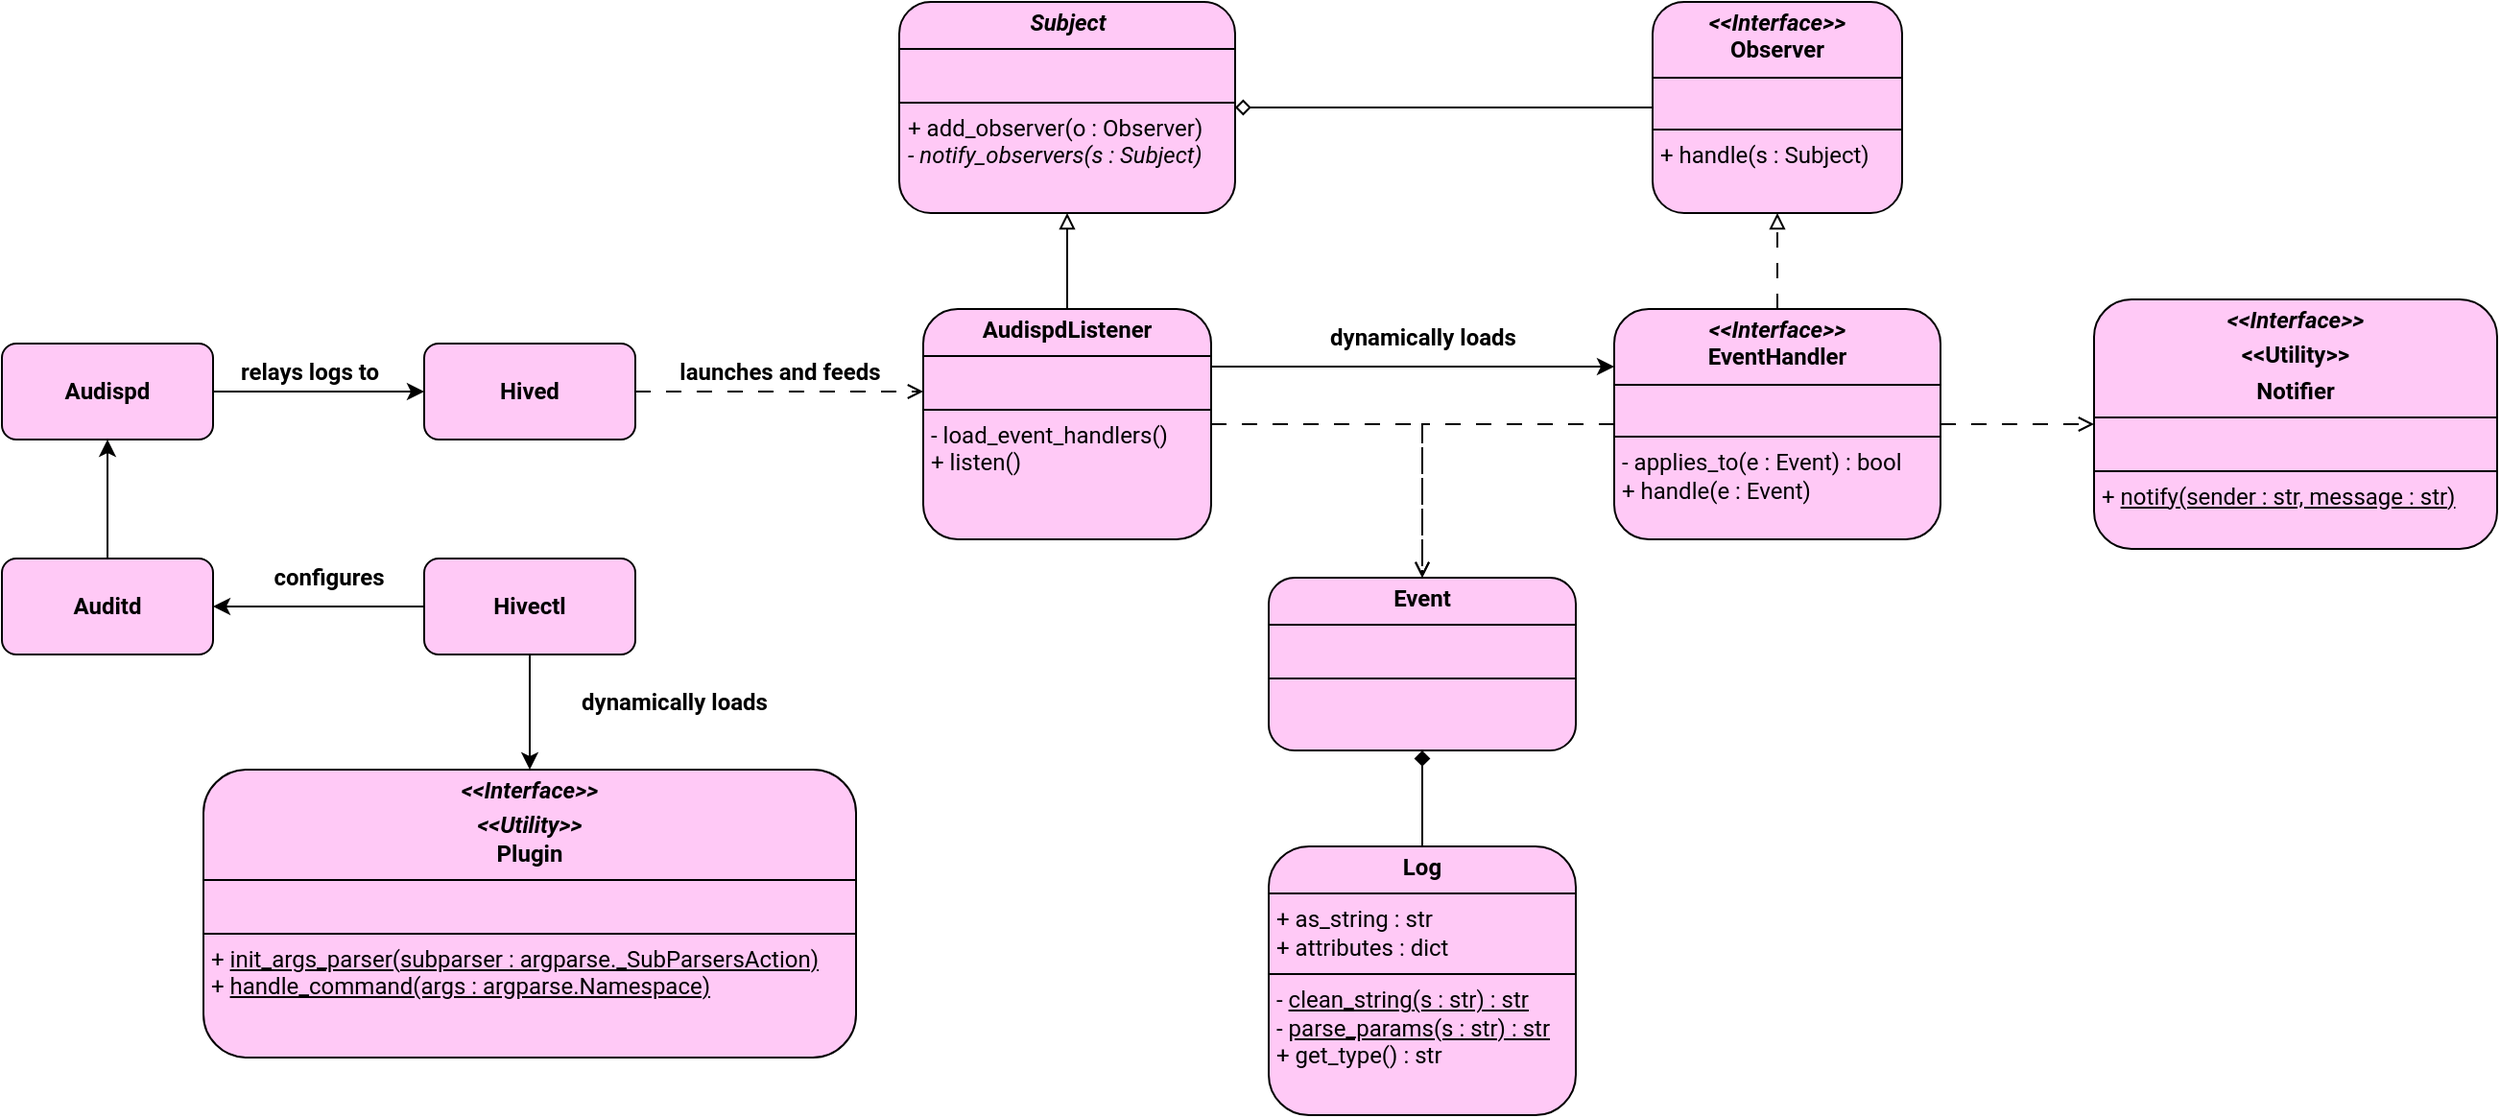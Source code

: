 <mxfile version="28.0.7">
  <diagram name="Page-1" id="G5Spzuv6OrQ6fR7T8rBD">
    <mxGraphModel dx="2152" dy="986" grid="1" gridSize="10" guides="1" tooltips="1" connect="1" arrows="1" fold="1" page="1" pageScale="1" pageWidth="850" pageHeight="1100" math="0" shadow="0">
      <root>
        <mxCell id="0" />
        <mxCell id="1" parent="0" />
        <mxCell id="V9lEAtq_63Y-f6BwwbYo-69" style="edgeStyle=orthogonalEdgeStyle;rounded=0;orthogonalLoop=1;jettySize=auto;html=1;fontFamily=Roboto;fontSource=https%3A%2F%2Ffonts.googleapis.com%2Fcss%3Ffamily%3DRoboto;fontSize=12;fontColor=default;fontStyle=1;horizontal=1;endArrow=block;endFill=0;dashed=1;dashPattern=8 8;" edge="1" parent="1" source="V9lEAtq_63Y-f6BwwbYo-43" target="V9lEAtq_63Y-f6BwwbYo-52">
          <mxGeometry relative="1" as="geometry" />
        </mxCell>
        <mxCell id="V9lEAtq_63Y-f6BwwbYo-70" style="edgeStyle=orthogonalEdgeStyle;rounded=0;orthogonalLoop=1;jettySize=auto;html=1;fontFamily=Roboto;fontSource=https%3A%2F%2Ffonts.googleapis.com%2Fcss%3Ffamily%3DRoboto;fontSize=12;fontColor=default;fontStyle=1;horizontal=1;dashed=1;dashPattern=8 8;endArrow=open;endFill=0;" edge="1" parent="1" source="V9lEAtq_63Y-f6BwwbYo-43" target="V9lEAtq_63Y-f6BwwbYo-50">
          <mxGeometry relative="1" as="geometry" />
        </mxCell>
        <mxCell id="V9lEAtq_63Y-f6BwwbYo-77" style="edgeStyle=orthogonalEdgeStyle;rounded=0;orthogonalLoop=1;jettySize=auto;html=1;fontFamily=Roboto;fontSource=https%3A%2F%2Ffonts.googleapis.com%2Fcss%3Ffamily%3DRoboto;fontSize=12;fontColor=default;fontStyle=1;horizontal=1;endArrow=open;endFill=0;dashed=1;dashPattern=8 8;" edge="1" parent="1" source="V9lEAtq_63Y-f6BwwbYo-43" target="V9lEAtq_63Y-f6BwwbYo-45">
          <mxGeometry relative="1" as="geometry" />
        </mxCell>
        <mxCell id="V9lEAtq_63Y-f6BwwbYo-43" value="&lt;p style=&quot;margin:0px;margin-top:4px;text-align:center;&quot;&gt;&lt;b&gt;&lt;i&gt;&amp;lt;&amp;lt;Interface&amp;gt;&amp;gt;&lt;br&gt;&lt;/i&gt;EventHandler&lt;/b&gt;&lt;/p&gt;&lt;hr size=&quot;1&quot; style=&quot;border-style:solid;&quot;&gt;&lt;p style=&quot;margin:0px;margin-left:4px;&quot;&gt;&lt;br&gt;&lt;/p&gt;&lt;hr size=&quot;1&quot; style=&quot;border-style:solid;&quot;&gt;&lt;p style=&quot;margin:0px;margin-left:4px;&quot;&gt;&lt;span style=&quot;font-weight: normal;&quot;&gt;- applies_to(e : Event) : bool&lt;br&gt;+ handle(e : Event)&lt;/span&gt;&lt;/p&gt;" style="verticalAlign=top;align=left;overflow=fill;html=1;whiteSpace=wrap;rounded=1;fillStyle=solid;strokeColor=default;swimlaneFillColor=none;fontFamily=Roboto;fontSource=https%3A%2F%2Ffonts.googleapis.com%2Fcss%3Ffamily%3DRoboto;fontSize=12;fontStyle=1;horizontal=1;fillColor=light-dark(#FFC9F6,#8A3C7B);fontColor=default;" vertex="1" parent="1">
          <mxGeometry x="470" y="630" width="170" height="120" as="geometry" />
        </mxCell>
        <mxCell id="V9lEAtq_63Y-f6BwwbYo-68" style="edgeStyle=orthogonalEdgeStyle;rounded=0;orthogonalLoop=1;jettySize=auto;html=1;fontFamily=Roboto;fontSource=https%3A%2F%2Ffonts.googleapis.com%2Fcss%3Ffamily%3DRoboto;fontSize=12;fontColor=default;fontStyle=1;horizontal=1;endArrow=block;endFill=0;" edge="1" parent="1" source="V9lEAtq_63Y-f6BwwbYo-44" target="V9lEAtq_63Y-f6BwwbYo-51">
          <mxGeometry relative="1" as="geometry" />
        </mxCell>
        <mxCell id="V9lEAtq_63Y-f6BwwbYo-84" style="edgeStyle=orthogonalEdgeStyle;rounded=0;orthogonalLoop=1;jettySize=auto;html=1;fontFamily=Roboto;fontSource=https%3A%2F%2Ffonts.googleapis.com%2Fcss%3Ffamily%3DRoboto;fontSize=12;fontColor=default;fontStyle=1;horizontal=1;dashed=1;dashPattern=8 8;endArrow=open;endFill=0;" edge="1" parent="1" source="V9lEAtq_63Y-f6BwwbYo-44" target="V9lEAtq_63Y-f6BwwbYo-45">
          <mxGeometry relative="1" as="geometry" />
        </mxCell>
        <mxCell id="V9lEAtq_63Y-f6BwwbYo-85" style="edgeStyle=orthogonalEdgeStyle;rounded=0;orthogonalLoop=1;jettySize=auto;html=1;entryX=0;entryY=0.25;entryDx=0;entryDy=0;fontFamily=Roboto;fontSource=https%3A%2F%2Ffonts.googleapis.com%2Fcss%3Ffamily%3DRoboto;fontSize=12;fontColor=default;fontStyle=1;horizontal=1;exitX=1;exitY=0.25;exitDx=0;exitDy=0;endArrow=classic;endFill=1;" edge="1" parent="1" source="V9lEAtq_63Y-f6BwwbYo-44" target="V9lEAtq_63Y-f6BwwbYo-43">
          <mxGeometry relative="1" as="geometry" />
        </mxCell>
        <mxCell id="V9lEAtq_63Y-f6BwwbYo-44" value="&lt;p style=&quot;margin:0px;margin-top:4px;text-align:center;&quot;&gt;&lt;b&gt;AudispdListener&lt;/b&gt;&lt;/p&gt;&lt;hr size=&quot;1&quot; style=&quot;border-style:solid;&quot;&gt;&lt;p style=&quot;margin:0px;margin-left:4px;&quot;&gt;&lt;br&gt;&lt;/p&gt;&lt;hr size=&quot;1&quot; style=&quot;border-style:solid;&quot;&gt;&lt;p style=&quot;margin:0px;margin-left:4px;&quot;&gt;&lt;span style=&quot;font-weight: normal;&quot;&gt;- load_event_handlers()&lt;/span&gt;&lt;/p&gt;&lt;p style=&quot;margin:0px;margin-left:4px;&quot;&gt;&lt;span style=&quot;font-weight: normal;&quot;&gt;+ listen()&lt;/span&gt;&lt;/p&gt;" style="verticalAlign=top;align=left;overflow=fill;html=1;whiteSpace=wrap;rounded=1;fillStyle=solid;strokeColor=default;swimlaneFillColor=none;fontFamily=Roboto;fontSource=https%3A%2F%2Ffonts.googleapis.com%2Fcss%3Ffamily%3DRoboto;fontSize=12;fontStyle=1;horizontal=1;fillColor=light-dark(#FFC9F6,#8A3C7B);fontColor=default;" vertex="1" parent="1">
          <mxGeometry x="110" y="630" width="150" height="120" as="geometry" />
        </mxCell>
        <mxCell id="V9lEAtq_63Y-f6BwwbYo-45" value="&lt;p style=&quot;margin:0px;margin-top:4px;text-align:center;&quot;&gt;&lt;b&gt;Event&lt;/b&gt;&lt;/p&gt;&lt;hr size=&quot;1&quot; style=&quot;border-style:solid;&quot;&gt;&lt;p style=&quot;margin:0px;margin-left:4px;&quot;&gt;&lt;br&gt;&lt;/p&gt;&lt;hr size=&quot;1&quot; style=&quot;border-style:solid;&quot;&gt;&lt;p style=&quot;margin:0px;margin-left:4px;&quot;&gt;&lt;br&gt;&lt;/p&gt;" style="verticalAlign=top;align=left;overflow=fill;html=1;whiteSpace=wrap;rounded=1;fillStyle=solid;strokeColor=default;swimlaneFillColor=none;fontFamily=Roboto;fontSource=https%3A%2F%2Ffonts.googleapis.com%2Fcss%3Ffamily%3DRoboto;fontSize=12;fontStyle=1;horizontal=1;fillColor=light-dark(#FFC9F6,#8A3C7B);fontColor=default;" vertex="1" parent="1">
          <mxGeometry x="290" y="770" width="160" height="90" as="geometry" />
        </mxCell>
        <mxCell id="V9lEAtq_63Y-f6BwwbYo-78" style="edgeStyle=orthogonalEdgeStyle;rounded=0;orthogonalLoop=1;jettySize=auto;html=1;fontFamily=Roboto;fontSource=https%3A%2F%2Ffonts.googleapis.com%2Fcss%3Ffamily%3DRoboto;fontSize=12;fontColor=default;fontStyle=1;horizontal=1;endArrow=diamond;endFill=1;" edge="1" parent="1" source="V9lEAtq_63Y-f6BwwbYo-46" target="V9lEAtq_63Y-f6BwwbYo-45">
          <mxGeometry relative="1" as="geometry" />
        </mxCell>
        <mxCell id="V9lEAtq_63Y-f6BwwbYo-46" value="&lt;p style=&quot;margin:0px;margin-top:4px;text-align:center;&quot;&gt;Log&lt;/p&gt;&lt;hr size=&quot;1&quot; style=&quot;border-style:solid;&quot;&gt;&lt;p style=&quot;margin:0px;margin-left:4px;&quot;&gt;&lt;span style=&quot;font-weight: normal;&quot;&gt;+ as_string : str&lt;/span&gt;&lt;/p&gt;&lt;p style=&quot;margin:0px;margin-left:4px;&quot;&gt;&lt;span style=&quot;font-weight: normal;&quot;&gt;+ attributes : dict&lt;/span&gt;&lt;/p&gt;&lt;hr size=&quot;1&quot; style=&quot;border-style:solid;&quot;&gt;&lt;p style=&quot;margin:0px;margin-left:4px;&quot;&gt;&lt;span style=&quot;font-weight: normal;&quot;&gt;- &lt;u&gt;clean_string(s : str) : str&lt;/u&gt;&lt;/span&gt;&lt;/p&gt;&lt;p style=&quot;margin:0px;margin-left:4px;&quot;&gt;&lt;span style=&quot;font-weight: normal;&quot;&gt;- &lt;u&gt;parse_params(s : str) : str&lt;/u&gt;&lt;/span&gt;&lt;/p&gt;&lt;p style=&quot;margin:0px;margin-left:4px;&quot;&gt;&lt;span style=&quot;font-weight: normal;&quot;&gt;+ get_type() : str&lt;/span&gt;&lt;/p&gt;" style="verticalAlign=top;align=left;overflow=fill;html=1;whiteSpace=wrap;rounded=1;fillStyle=solid;strokeColor=default;swimlaneFillColor=none;fontFamily=Roboto;fontSource=https%3A%2F%2Ffonts.googleapis.com%2Fcss%3Ffamily%3DRoboto;fontSize=12;fontStyle=1;horizontal=1;fillColor=light-dark(#FFC9F6,#8A3C7B);fontColor=default;" vertex="1" parent="1">
          <mxGeometry x="290" y="910" width="160" height="140" as="geometry" />
        </mxCell>
        <mxCell id="V9lEAtq_63Y-f6BwwbYo-50" value="&lt;p style=&quot;margin:0px;margin-top:4px;text-align:center;&quot;&gt;&lt;i&gt;&amp;lt;&amp;lt;Interface&amp;gt;&amp;gt;&lt;/i&gt;&lt;/p&gt;&lt;p style=&quot;margin:0px;margin-top:4px;text-align:center;&quot;&gt;&amp;lt;&amp;lt;Utility&amp;gt;&amp;gt;&lt;/p&gt;&lt;p style=&quot;margin:0px;margin-top:4px;text-align:center;&quot;&gt;&lt;b&gt;Notifier&lt;/b&gt;&lt;/p&gt;&lt;hr size=&quot;1&quot; style=&quot;border-style:solid;&quot;&gt;&lt;p style=&quot;margin:0px;margin-left:4px;&quot;&gt;&lt;br&gt;&lt;/p&gt;&lt;hr size=&quot;1&quot; style=&quot;border-style:solid;&quot;&gt;&lt;p style=&quot;margin:0px;margin-left:4px;&quot;&gt;&lt;span style=&quot;font-weight: normal;&quot;&gt;+ &lt;/span&gt;&lt;u style=&quot;font-weight: normal;&quot;&gt;notify(sender : str, message : str)&lt;/u&gt;&lt;/p&gt;" style="verticalAlign=top;align=left;overflow=fill;html=1;whiteSpace=wrap;rounded=1;fillStyle=solid;strokeColor=default;swimlaneFillColor=none;fontFamily=Roboto;fontSource=https%3A%2F%2Ffonts.googleapis.com%2Fcss%3Ffamily%3DRoboto;fontSize=12;fontStyle=1;horizontal=1;fillColor=light-dark(#FFC9F6,#8A3C7B);fontColor=default;" vertex="1" parent="1">
          <mxGeometry x="720" y="625" width="210" height="130" as="geometry" />
        </mxCell>
        <mxCell id="V9lEAtq_63Y-f6BwwbYo-51" value="&lt;p style=&quot;margin:0px;margin-top:4px;text-align:center;&quot;&gt;&lt;b&gt;&lt;i&gt;Subject&lt;/i&gt;&lt;/b&gt;&lt;/p&gt;&lt;hr size=&quot;1&quot; style=&quot;border-style:solid;&quot;&gt;&lt;p style=&quot;margin:0px;margin-left:4px;&quot;&gt;&lt;br&gt;&lt;/p&gt;&lt;hr size=&quot;1&quot; style=&quot;border-style:solid;&quot;&gt;&lt;p style=&quot;margin:0px;margin-left:4px;&quot;&gt;&lt;span style=&quot;font-weight: normal;&quot;&gt;+ add_observer(o : Observer)&lt;/span&gt;&lt;/p&gt;&lt;p style=&quot;margin:0px;margin-left:4px;&quot;&gt;&lt;span style=&quot;font-weight: normal;&quot;&gt;&lt;i&gt;- notify_observers(s : Subject)&lt;/i&gt;&lt;/span&gt;&lt;/p&gt;" style="verticalAlign=top;align=left;overflow=fill;html=1;whiteSpace=wrap;rounded=1;fillStyle=solid;swimlaneFillColor=none;fontFamily=Roboto;fontSource=https%3A%2F%2Ffonts.googleapis.com%2Fcss%3Ffamily%3DRoboto;fontSize=12;fontStyle=1;horizontal=1;fillColor=light-dark(#FFC9F6,#8A3C7B);strokeColor=default;" vertex="1" parent="1">
          <mxGeometry x="97.5" y="470" width="175" height="110" as="geometry" />
        </mxCell>
        <mxCell id="V9lEAtq_63Y-f6BwwbYo-73" style="edgeStyle=orthogonalEdgeStyle;rounded=0;orthogonalLoop=1;jettySize=auto;html=1;fontFamily=Roboto;fontSource=https%3A%2F%2Ffonts.googleapis.com%2Fcss%3Ffamily%3DRoboto;fontSize=12;fontColor=default;fontStyle=1;horizontal=1;endArrow=diamond;endFill=0;" edge="1" parent="1" source="V9lEAtq_63Y-f6BwwbYo-52" target="V9lEAtq_63Y-f6BwwbYo-51">
          <mxGeometry relative="1" as="geometry" />
        </mxCell>
        <mxCell id="V9lEAtq_63Y-f6BwwbYo-52" value="&lt;p style=&quot;margin:0px;margin-top:4px;text-align:center;&quot;&gt;&lt;i&gt;&amp;lt;&amp;lt;Interface&amp;gt;&amp;gt;&lt;/i&gt;&lt;br&gt;&lt;b&gt;Observer&lt;/b&gt;&lt;/p&gt;&lt;hr size=&quot;1&quot; style=&quot;border-style:solid;&quot;&gt;&lt;br&gt;&lt;hr size=&quot;1&quot; style=&quot;border-style:solid;&quot;&gt;&lt;p style=&quot;margin:0px;margin-left:4px;&quot;&gt;&lt;span style=&quot;font-weight: normal;&quot;&gt;+ handle(s : Subject)&lt;/span&gt;&lt;/p&gt;" style="verticalAlign=top;align=left;overflow=fill;html=1;whiteSpace=wrap;rounded=1;fillStyle=solid;strokeColor=default;swimlaneFillColor=none;fontFamily=Roboto;fontSource=https%3A%2F%2Ffonts.googleapis.com%2Fcss%3Ffamily%3DRoboto;fontSize=12;fontStyle=1;horizontal=1;fillColor=light-dark(#FFC9F6,#8A3C7B);fontColor=default;" vertex="1" parent="1">
          <mxGeometry x="490" y="470" width="130" height="110" as="geometry" />
        </mxCell>
        <mxCell id="V9lEAtq_63Y-f6BwwbYo-57" value="&lt;p style=&quot;margin:0px;margin-top:4px;text-align:center;&quot;&gt;&lt;i&gt;&amp;lt;&amp;lt;Interface&amp;gt;&amp;gt;&lt;/i&gt;&lt;/p&gt;&lt;p style=&quot;margin:0px;margin-top:4px;text-align:center;&quot;&gt;&lt;i&gt;&amp;lt;&amp;lt;Utility&amp;gt;&amp;gt;&lt;/i&gt;&lt;br&gt;&lt;b&gt;Plugin&lt;/b&gt;&lt;/p&gt;&lt;hr size=&quot;1&quot; style=&quot;border-style:solid;&quot;&gt;&lt;p style=&quot;margin:0px;margin-left:4px;&quot;&gt;&lt;br&gt;&lt;/p&gt;&lt;hr size=&quot;1&quot; style=&quot;border-style:solid;&quot;&gt;&lt;p style=&quot;margin:0px;margin-left:4px;&quot;&gt;&lt;span style=&quot;font-weight: normal;&quot;&gt;+ &lt;u&gt;init_args_parser(subparser : argparse._SubParsersAction)&lt;/u&gt;&lt;br&gt;+ &lt;u&gt;handle_command(args : argparse.Namespace)&lt;/u&gt;&lt;/span&gt;&lt;/p&gt;" style="verticalAlign=top;align=left;overflow=fill;html=1;whiteSpace=wrap;rounded=1;fillStyle=solid;strokeColor=default;swimlaneFillColor=none;fontFamily=Roboto;fontSource=https%3A%2F%2Ffonts.googleapis.com%2Fcss%3Ffamily%3DRoboto;fontSize=12;fontStyle=1;horizontal=1;fillColor=light-dark(#FFC9F6,#8A3C7B);fontColor=default;" vertex="1" parent="1">
          <mxGeometry x="-265" y="870" width="340" height="150" as="geometry" />
        </mxCell>
        <mxCell id="V9lEAtq_63Y-f6BwwbYo-59" value="Hived" style="html=1;whiteSpace=wrap;rounded=1;fillStyle=solid;strokeColor=default;align=center;verticalAlign=middle;swimlaneFillColor=none;fontFamily=Roboto;fontSource=https%3A%2F%2Ffonts.googleapis.com%2Fcss%3Ffamily%3DRoboto;fontSize=12;fontStyle=1;horizontal=1;fillColor=light-dark(#FFC9F6,#8A3C7B);fontColor=default;" vertex="1" parent="1">
          <mxGeometry x="-150" y="648" width="110" height="50" as="geometry" />
        </mxCell>
        <mxCell id="V9lEAtq_63Y-f6BwwbYo-61" style="edgeStyle=orthogonalEdgeStyle;rounded=0;orthogonalLoop=1;jettySize=auto;html=1;fontFamily=Roboto;fontSource=https%3A%2F%2Ffonts.googleapis.com%2Fcss%3Ffamily%3DRoboto;fontSize=12;fontColor=default;fontStyle=1;horizontal=1;endArrow=classic;endFill=1;" edge="1" parent="1" source="V9lEAtq_63Y-f6BwwbYo-60" target="V9lEAtq_63Y-f6BwwbYo-57">
          <mxGeometry relative="1" as="geometry" />
        </mxCell>
        <mxCell id="V9lEAtq_63Y-f6BwwbYo-90" style="edgeStyle=orthogonalEdgeStyle;rounded=0;orthogonalLoop=1;jettySize=auto;html=1;fontFamily=Roboto;fontSource=https%3A%2F%2Ffonts.googleapis.com%2Fcss%3Ffamily%3DRoboto;fontSize=12;fontColor=default;fontStyle=1;horizontal=1;" edge="1" parent="1" source="V9lEAtq_63Y-f6BwwbYo-60" target="V9lEAtq_63Y-f6BwwbYo-88">
          <mxGeometry relative="1" as="geometry" />
        </mxCell>
        <mxCell id="V9lEAtq_63Y-f6BwwbYo-60" value="Hivectl" style="html=1;whiteSpace=wrap;rounded=1;fillStyle=solid;strokeColor=default;align=center;verticalAlign=middle;swimlaneFillColor=none;fontFamily=Roboto;fontSource=https%3A%2F%2Ffonts.googleapis.com%2Fcss%3Ffamily%3DRoboto;fontSize=12;fontStyle=1;horizontal=1;fillColor=light-dark(#FFC9F6,#8A3C7B);fontColor=default;" vertex="1" parent="1">
          <mxGeometry x="-150" y="760" width="110" height="50" as="geometry" />
        </mxCell>
        <mxCell id="V9lEAtq_63Y-f6BwwbYo-62" value="dynamically loads" style="text;html=1;align=center;verticalAlign=middle;resizable=0;points=[];autosize=1;strokeColor=none;fillColor=none;fontFamily=Roboto;fontSource=https%3A%2F%2Ffonts.googleapis.com%2Fcss%3Ffamily%3DRoboto;fontSize=12;fontColor=default;fontStyle=1;horizontal=1;" vertex="1" parent="1">
          <mxGeometry x="-80" y="820" width="120" height="30" as="geometry" />
        </mxCell>
        <mxCell id="V9lEAtq_63Y-f6BwwbYo-63" style="edgeStyle=orthogonalEdgeStyle;rounded=0;orthogonalLoop=1;jettySize=auto;html=1;fontFamily=Roboto;fontSource=https%3A%2F%2Ffonts.googleapis.com%2Fcss%3Ffamily%3DRoboto;fontSize=12;fontColor=default;fontStyle=1;horizontal=1;dashed=1;dashPattern=8 8;endArrow=open;endFill=0;" edge="1" parent="1" source="V9lEAtq_63Y-f6BwwbYo-59">
          <mxGeometry relative="1" as="geometry">
            <mxPoint x="110" y="673" as="targetPoint" />
          </mxGeometry>
        </mxCell>
        <mxCell id="V9lEAtq_63Y-f6BwwbYo-64" value="launches and feeds" style="text;html=1;align=center;verticalAlign=middle;resizable=0;points=[];autosize=1;strokeColor=none;fillColor=none;fontFamily=Roboto;fontSource=https%3A%2F%2Ffonts.googleapis.com%2Fcss%3Ffamily%3DRoboto;fontSize=12;fontColor=default;fontStyle=1;horizontal=1;" vertex="1" parent="1">
          <mxGeometry x="-30" y="648" width="130" height="30" as="geometry" />
        </mxCell>
        <mxCell id="V9lEAtq_63Y-f6BwwbYo-66" style="edgeStyle=orthogonalEdgeStyle;rounded=0;orthogonalLoop=1;jettySize=auto;html=1;fontFamily=Roboto;fontSource=https%3A%2F%2Ffonts.googleapis.com%2Fcss%3Ffamily%3DRoboto;fontSize=12;fontColor=default;fontStyle=1;horizontal=1;" edge="1" parent="1" source="V9lEAtq_63Y-f6BwwbYo-65" target="V9lEAtq_63Y-f6BwwbYo-59">
          <mxGeometry relative="1" as="geometry" />
        </mxCell>
        <mxCell id="V9lEAtq_63Y-f6BwwbYo-65" value="Audispd" style="html=1;whiteSpace=wrap;rounded=1;fillStyle=solid;strokeColor=default;align=center;verticalAlign=middle;swimlaneFillColor=none;fontFamily=Roboto;fontSource=https%3A%2F%2Ffonts.googleapis.com%2Fcss%3Ffamily%3DRoboto;fontSize=12;fontStyle=1;horizontal=1;fillColor=light-dark(#FFC9F6,#8A3C7B);fontColor=default;" vertex="1" parent="1">
          <mxGeometry x="-370" y="648" width="110" height="50" as="geometry" />
        </mxCell>
        <mxCell id="V9lEAtq_63Y-f6BwwbYo-67" value="relays logs to" style="text;html=1;align=center;verticalAlign=middle;resizable=0;points=[];autosize=1;strokeColor=none;fillColor=none;fontFamily=Roboto;fontSource=https%3A%2F%2Ffonts.googleapis.com%2Fcss%3Ffamily%3DRoboto;fontSize=12;fontColor=default;fontStyle=1;horizontal=1;" vertex="1" parent="1">
          <mxGeometry x="-255" y="648" width="90" height="30" as="geometry" />
        </mxCell>
        <mxCell id="V9lEAtq_63Y-f6BwwbYo-86" value="&lt;div&gt;dynamically loads&lt;/div&gt;" style="text;html=1;align=center;verticalAlign=middle;resizable=0;points=[];autosize=1;strokeColor=none;fillColor=none;fontFamily=Roboto;fontSource=https%3A%2F%2Ffonts.googleapis.com%2Fcss%3Ffamily%3DRoboto;fontSize=12;fontColor=default;fontStyle=1;horizontal=1;" vertex="1" parent="1">
          <mxGeometry x="310" y="630" width="120" height="30" as="geometry" />
        </mxCell>
        <mxCell id="V9lEAtq_63Y-f6BwwbYo-89" style="edgeStyle=orthogonalEdgeStyle;rounded=0;orthogonalLoop=1;jettySize=auto;html=1;fontFamily=Roboto;fontSource=https%3A%2F%2Ffonts.googleapis.com%2Fcss%3Ffamily%3DRoboto;fontSize=12;fontColor=default;fontStyle=1;horizontal=1;" edge="1" parent="1" source="V9lEAtq_63Y-f6BwwbYo-88" target="V9lEAtq_63Y-f6BwwbYo-65">
          <mxGeometry relative="1" as="geometry" />
        </mxCell>
        <mxCell id="V9lEAtq_63Y-f6BwwbYo-88" value="Auditd" style="html=1;whiteSpace=wrap;rounded=1;fillStyle=solid;strokeColor=default;align=center;verticalAlign=middle;swimlaneFillColor=none;fontFamily=Roboto;fontSource=https%3A%2F%2Ffonts.googleapis.com%2Fcss%3Ffamily%3DRoboto;fontSize=12;fontStyle=1;horizontal=1;fillColor=light-dark(#FFC9F6,#8A3C7B);fontColor=default;" vertex="1" parent="1">
          <mxGeometry x="-370" y="760" width="110" height="50" as="geometry" />
        </mxCell>
        <mxCell id="V9lEAtq_63Y-f6BwwbYo-91" value="configures" style="text;html=1;align=center;verticalAlign=middle;resizable=0;points=[];autosize=1;strokeColor=none;fillColor=none;fontFamily=Roboto;fontSource=https%3A%2F%2Ffonts.googleapis.com%2Fcss%3Ffamily%3DRoboto;fontSize=12;fontColor=default;fontStyle=1;horizontal=1;" vertex="1" parent="1">
          <mxGeometry x="-240" y="755" width="80" height="30" as="geometry" />
        </mxCell>
      </root>
    </mxGraphModel>
  </diagram>
</mxfile>
